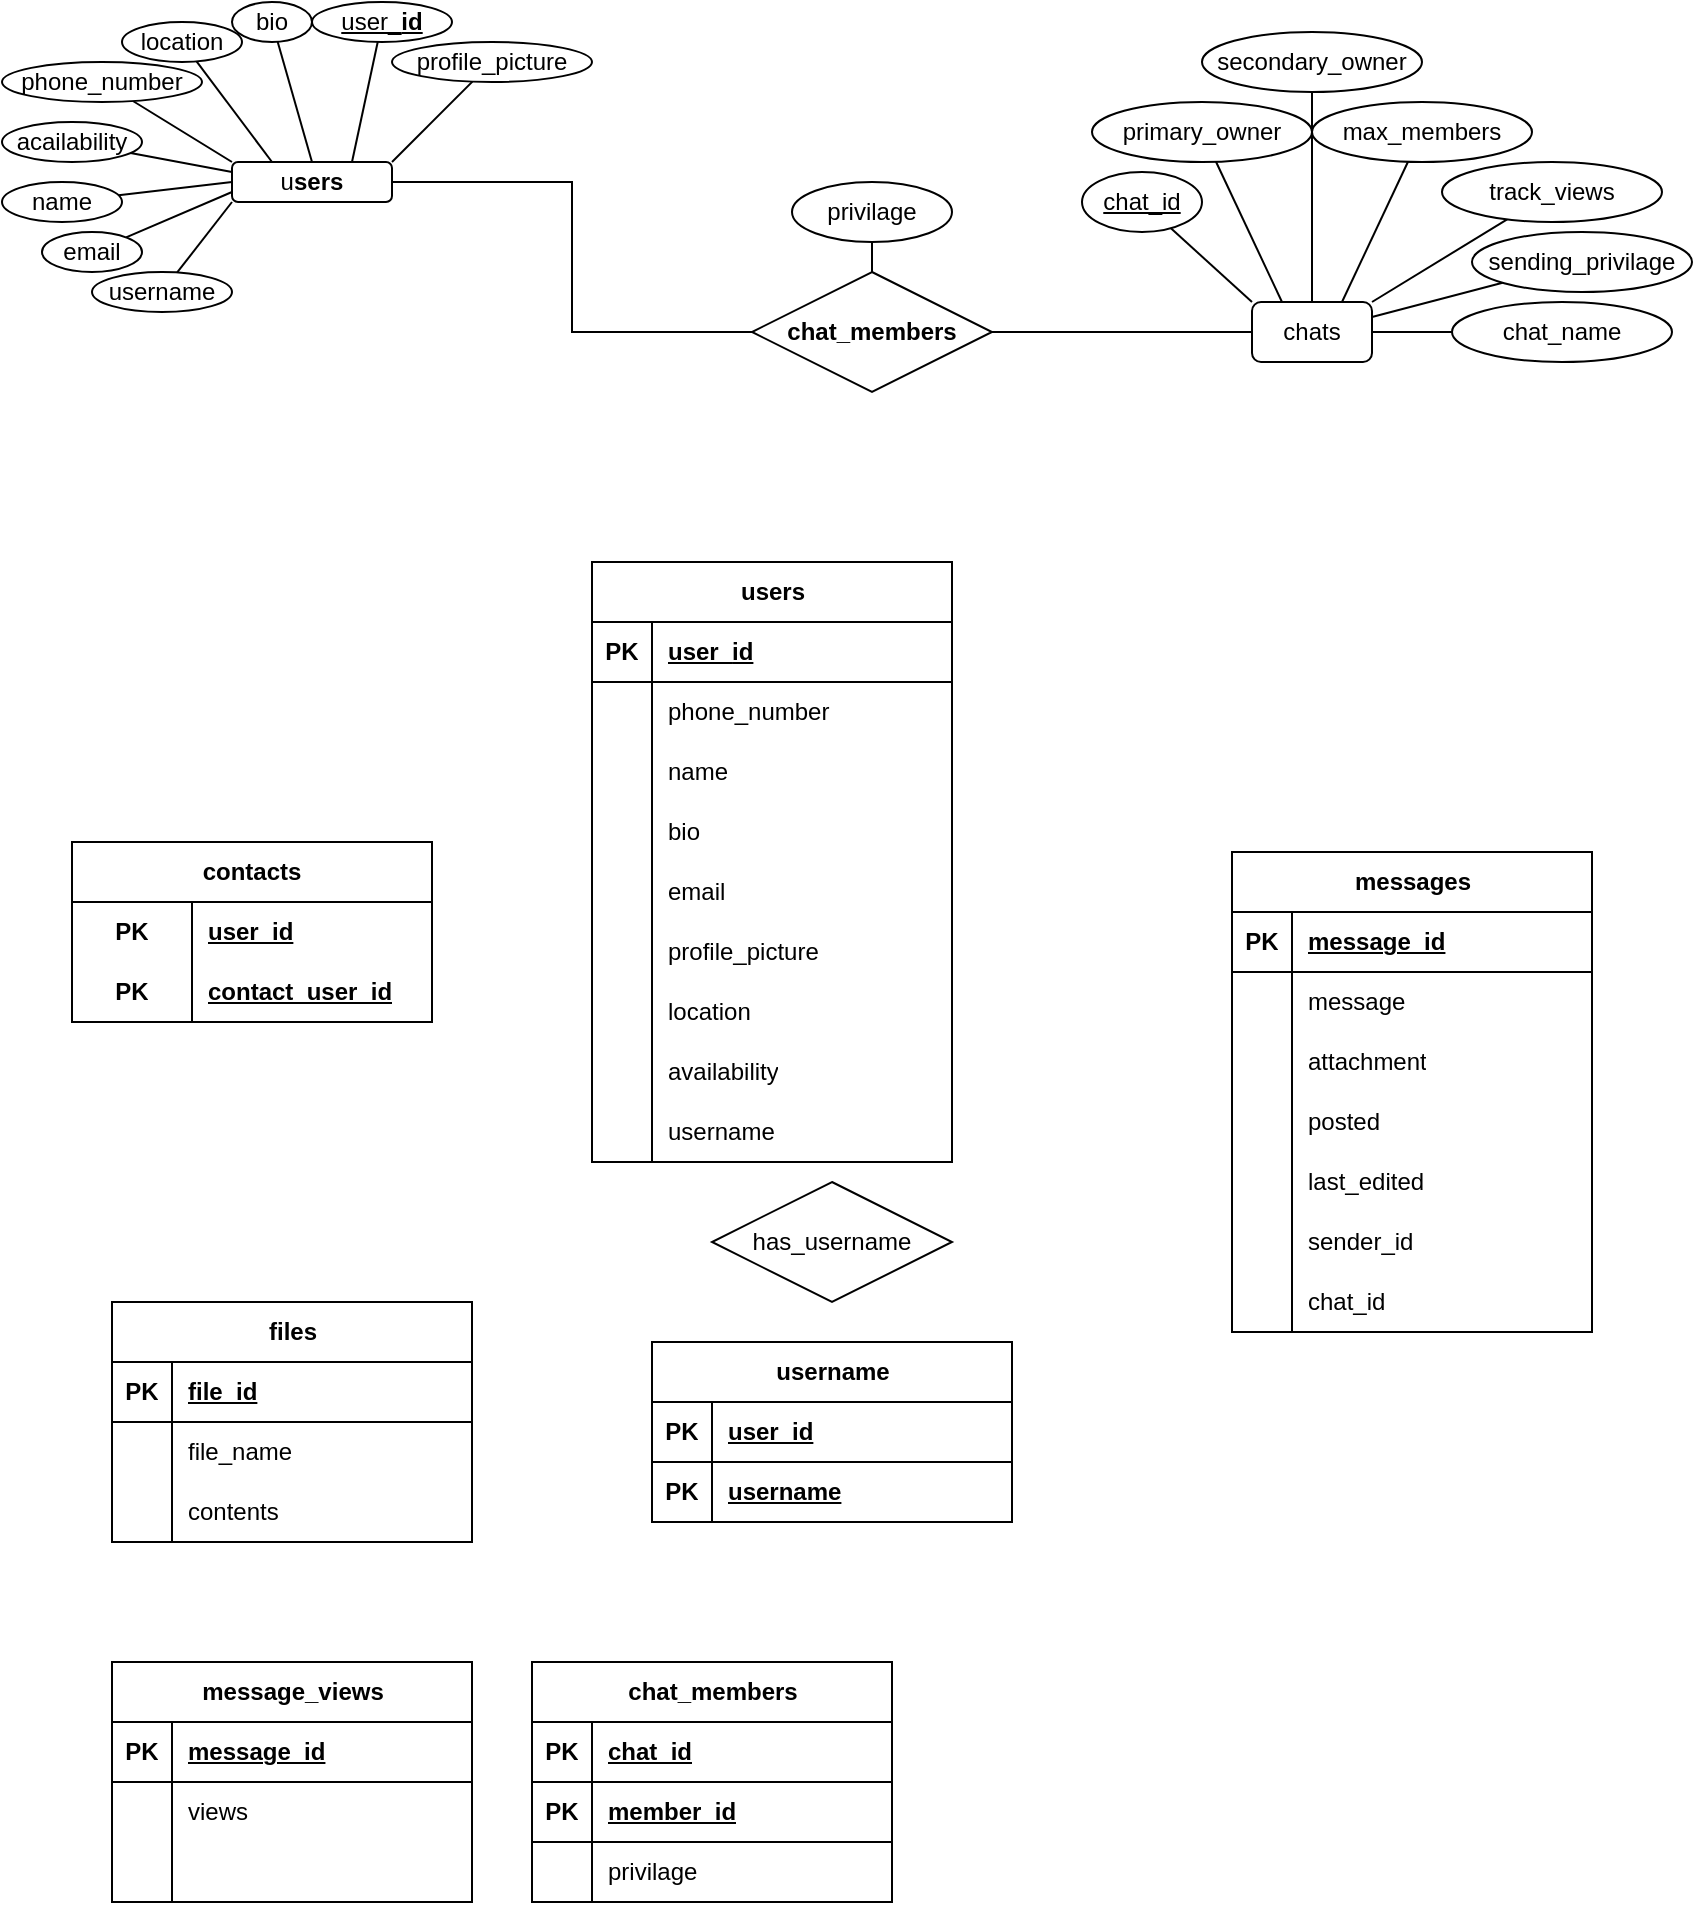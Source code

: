 <mxfile version="24.2.5" type="device">
  <diagram name="Page-1" id="mNlTKarFjd3dJtKIq2hN">
    <mxGraphModel dx="819" dy="479" grid="1" gridSize="10" guides="1" tooltips="1" connect="1" arrows="1" fold="1" page="1" pageScale="1" pageWidth="850" pageHeight="1100" math="0" shadow="0">
      <root>
        <mxCell id="0" />
        <mxCell id="1" parent="0" />
        <mxCell id="FEFO1clRmgiJMjdLypW7-1" value="u&lt;span style=&quot;background-color: initial;&quot;&gt;sers&lt;/span&gt;" style="shape=table;startSize=30;container=1;collapsible=1;childLayout=tableLayout;fixedRows=1;rowLines=0;fontStyle=1;align=center;resizeLast=1;html=1;" parent="1" vertex="1">
          <mxGeometry x="300" y="290" width="180" height="300" as="geometry" />
        </mxCell>
        <mxCell id="FEFO1clRmgiJMjdLypW7-2" value="" style="shape=tableRow;horizontal=0;startSize=0;swimlaneHead=0;swimlaneBody=0;fillColor=none;collapsible=0;dropTarget=0;points=[[0,0.5],[1,0.5]];portConstraint=eastwest;top=0;left=0;right=0;bottom=1;" parent="FEFO1clRmgiJMjdLypW7-1" vertex="1">
          <mxGeometry y="30" width="180" height="30" as="geometry" />
        </mxCell>
        <mxCell id="FEFO1clRmgiJMjdLypW7-3" value="PK" style="shape=partialRectangle;connectable=0;fillColor=none;top=0;left=0;bottom=0;right=0;fontStyle=1;overflow=hidden;whiteSpace=wrap;html=1;" parent="FEFO1clRmgiJMjdLypW7-2" vertex="1">
          <mxGeometry width="30" height="30" as="geometry">
            <mxRectangle width="30" height="30" as="alternateBounds" />
          </mxGeometry>
        </mxCell>
        <mxCell id="FEFO1clRmgiJMjdLypW7-4" value="user_&lt;span style=&quot;background-color: initial;&quot;&gt;id&lt;/span&gt;" style="shape=partialRectangle;connectable=0;fillColor=none;top=0;left=0;bottom=0;right=0;align=left;spacingLeft=6;fontStyle=5;overflow=hidden;whiteSpace=wrap;html=1;" parent="FEFO1clRmgiJMjdLypW7-2" vertex="1">
          <mxGeometry x="30" width="150" height="30" as="geometry">
            <mxRectangle width="150" height="30" as="alternateBounds" />
          </mxGeometry>
        </mxCell>
        <mxCell id="FEFO1clRmgiJMjdLypW7-5" value="" style="shape=tableRow;horizontal=0;startSize=0;swimlaneHead=0;swimlaneBody=0;fillColor=none;collapsible=0;dropTarget=0;points=[[0,0.5],[1,0.5]];portConstraint=eastwest;top=0;left=0;right=0;bottom=0;" parent="FEFO1clRmgiJMjdLypW7-1" vertex="1">
          <mxGeometry y="60" width="180" height="30" as="geometry" />
        </mxCell>
        <mxCell id="FEFO1clRmgiJMjdLypW7-6" value="" style="shape=partialRectangle;connectable=0;fillColor=none;top=0;left=0;bottom=0;right=0;editable=1;overflow=hidden;whiteSpace=wrap;html=1;" parent="FEFO1clRmgiJMjdLypW7-5" vertex="1">
          <mxGeometry width="30" height="30" as="geometry">
            <mxRectangle width="30" height="30" as="alternateBounds" />
          </mxGeometry>
        </mxCell>
        <mxCell id="FEFO1clRmgiJMjdLypW7-7" value="phone_number" style="shape=partialRectangle;connectable=0;fillColor=none;top=0;left=0;bottom=0;right=0;align=left;spacingLeft=6;overflow=hidden;whiteSpace=wrap;html=1;" parent="FEFO1clRmgiJMjdLypW7-5" vertex="1">
          <mxGeometry x="30" width="150" height="30" as="geometry">
            <mxRectangle width="150" height="30" as="alternateBounds" />
          </mxGeometry>
        </mxCell>
        <mxCell id="FEFO1clRmgiJMjdLypW7-8" value="" style="shape=tableRow;horizontal=0;startSize=0;swimlaneHead=0;swimlaneBody=0;fillColor=none;collapsible=0;dropTarget=0;points=[[0,0.5],[1,0.5]];portConstraint=eastwest;top=0;left=0;right=0;bottom=0;" parent="FEFO1clRmgiJMjdLypW7-1" vertex="1">
          <mxGeometry y="90" width="180" height="30" as="geometry" />
        </mxCell>
        <mxCell id="FEFO1clRmgiJMjdLypW7-9" value="" style="shape=partialRectangle;connectable=0;fillColor=none;top=0;left=0;bottom=0;right=0;editable=1;overflow=hidden;whiteSpace=wrap;html=1;" parent="FEFO1clRmgiJMjdLypW7-8" vertex="1">
          <mxGeometry width="30" height="30" as="geometry">
            <mxRectangle width="30" height="30" as="alternateBounds" />
          </mxGeometry>
        </mxCell>
        <mxCell id="FEFO1clRmgiJMjdLypW7-10" value="name" style="shape=partialRectangle;connectable=0;fillColor=none;top=0;left=0;bottom=0;right=0;align=left;spacingLeft=6;overflow=hidden;whiteSpace=wrap;html=1;" parent="FEFO1clRmgiJMjdLypW7-8" vertex="1">
          <mxGeometry x="30" width="150" height="30" as="geometry">
            <mxRectangle width="150" height="30" as="alternateBounds" />
          </mxGeometry>
        </mxCell>
        <mxCell id="FEFO1clRmgiJMjdLypW7-17" value="" style="shape=tableRow;horizontal=0;startSize=0;swimlaneHead=0;swimlaneBody=0;fillColor=none;collapsible=0;dropTarget=0;points=[[0,0.5],[1,0.5]];portConstraint=eastwest;top=0;left=0;right=0;bottom=0;" parent="FEFO1clRmgiJMjdLypW7-1" vertex="1">
          <mxGeometry y="120" width="180" height="30" as="geometry" />
        </mxCell>
        <mxCell id="FEFO1clRmgiJMjdLypW7-18" value="" style="shape=partialRectangle;connectable=0;fillColor=none;top=0;left=0;bottom=0;right=0;editable=1;overflow=hidden;whiteSpace=wrap;html=1;" parent="FEFO1clRmgiJMjdLypW7-17" vertex="1">
          <mxGeometry width="30" height="30" as="geometry">
            <mxRectangle width="30" height="30" as="alternateBounds" />
          </mxGeometry>
        </mxCell>
        <mxCell id="FEFO1clRmgiJMjdLypW7-19" value="bio" style="shape=partialRectangle;connectable=0;fillColor=none;top=0;left=0;bottom=0;right=0;align=left;spacingLeft=6;overflow=hidden;whiteSpace=wrap;html=1;" parent="FEFO1clRmgiJMjdLypW7-17" vertex="1">
          <mxGeometry x="30" width="150" height="30" as="geometry">
            <mxRectangle width="150" height="30" as="alternateBounds" />
          </mxGeometry>
        </mxCell>
        <mxCell id="FEFO1clRmgiJMjdLypW7-20" value="" style="shape=tableRow;horizontal=0;startSize=0;swimlaneHead=0;swimlaneBody=0;fillColor=none;collapsible=0;dropTarget=0;points=[[0,0.5],[1,0.5]];portConstraint=eastwest;top=0;left=0;right=0;bottom=0;" parent="FEFO1clRmgiJMjdLypW7-1" vertex="1">
          <mxGeometry y="150" width="180" height="30" as="geometry" />
        </mxCell>
        <mxCell id="FEFO1clRmgiJMjdLypW7-21" value="" style="shape=partialRectangle;connectable=0;fillColor=none;top=0;left=0;bottom=0;right=0;editable=1;overflow=hidden;whiteSpace=wrap;html=1;" parent="FEFO1clRmgiJMjdLypW7-20" vertex="1">
          <mxGeometry width="30" height="30" as="geometry">
            <mxRectangle width="30" height="30" as="alternateBounds" />
          </mxGeometry>
        </mxCell>
        <mxCell id="FEFO1clRmgiJMjdLypW7-22" value="email" style="shape=partialRectangle;connectable=0;fillColor=none;top=0;left=0;bottom=0;right=0;align=left;spacingLeft=6;overflow=hidden;whiteSpace=wrap;html=1;" parent="FEFO1clRmgiJMjdLypW7-20" vertex="1">
          <mxGeometry x="30" width="150" height="30" as="geometry">
            <mxRectangle width="150" height="30" as="alternateBounds" />
          </mxGeometry>
        </mxCell>
        <mxCell id="FEFO1clRmgiJMjdLypW7-11" value="" style="shape=tableRow;horizontal=0;startSize=0;swimlaneHead=0;swimlaneBody=0;fillColor=none;collapsible=0;dropTarget=0;points=[[0,0.5],[1,0.5]];portConstraint=eastwest;top=0;left=0;right=0;bottom=0;" parent="FEFO1clRmgiJMjdLypW7-1" vertex="1">
          <mxGeometry y="180" width="180" height="30" as="geometry" />
        </mxCell>
        <mxCell id="FEFO1clRmgiJMjdLypW7-12" value="" style="shape=partialRectangle;connectable=0;fillColor=none;top=0;left=0;bottom=0;right=0;editable=1;overflow=hidden;whiteSpace=wrap;html=1;" parent="FEFO1clRmgiJMjdLypW7-11" vertex="1">
          <mxGeometry width="30" height="30" as="geometry">
            <mxRectangle width="30" height="30" as="alternateBounds" />
          </mxGeometry>
        </mxCell>
        <mxCell id="FEFO1clRmgiJMjdLypW7-13" value="profile_picture" style="shape=partialRectangle;connectable=0;fillColor=none;top=0;left=0;bottom=0;right=0;align=left;spacingLeft=6;overflow=hidden;whiteSpace=wrap;html=1;" parent="FEFO1clRmgiJMjdLypW7-11" vertex="1">
          <mxGeometry x="30" width="150" height="30" as="geometry">
            <mxRectangle width="150" height="30" as="alternateBounds" />
          </mxGeometry>
        </mxCell>
        <mxCell id="FEFO1clRmgiJMjdLypW7-73" value="" style="shape=tableRow;horizontal=0;startSize=0;swimlaneHead=0;swimlaneBody=0;fillColor=none;collapsible=0;dropTarget=0;points=[[0,0.5],[1,0.5]];portConstraint=eastwest;top=0;left=0;right=0;bottom=0;" parent="FEFO1clRmgiJMjdLypW7-1" vertex="1">
          <mxGeometry y="210" width="180" height="30" as="geometry" />
        </mxCell>
        <mxCell id="FEFO1clRmgiJMjdLypW7-74" value="" style="shape=partialRectangle;connectable=0;fillColor=none;top=0;left=0;bottom=0;right=0;editable=1;overflow=hidden;whiteSpace=wrap;html=1;" parent="FEFO1clRmgiJMjdLypW7-73" vertex="1">
          <mxGeometry width="30" height="30" as="geometry">
            <mxRectangle width="30" height="30" as="alternateBounds" />
          </mxGeometry>
        </mxCell>
        <mxCell id="FEFO1clRmgiJMjdLypW7-75" value="location" style="shape=partialRectangle;connectable=0;fillColor=none;top=0;left=0;bottom=0;right=0;align=left;spacingLeft=6;overflow=hidden;whiteSpace=wrap;html=1;" parent="FEFO1clRmgiJMjdLypW7-73" vertex="1">
          <mxGeometry x="30" width="150" height="30" as="geometry">
            <mxRectangle width="150" height="30" as="alternateBounds" />
          </mxGeometry>
        </mxCell>
        <mxCell id="FEFO1clRmgiJMjdLypW7-76" value="" style="shape=tableRow;horizontal=0;startSize=0;swimlaneHead=0;swimlaneBody=0;fillColor=none;collapsible=0;dropTarget=0;points=[[0,0.5],[1,0.5]];portConstraint=eastwest;top=0;left=0;right=0;bottom=0;" parent="FEFO1clRmgiJMjdLypW7-1" vertex="1">
          <mxGeometry y="240" width="180" height="30" as="geometry" />
        </mxCell>
        <mxCell id="FEFO1clRmgiJMjdLypW7-77" value="" style="shape=partialRectangle;connectable=0;fillColor=none;top=0;left=0;bottom=0;right=0;editable=1;overflow=hidden;whiteSpace=wrap;html=1;" parent="FEFO1clRmgiJMjdLypW7-76" vertex="1">
          <mxGeometry width="30" height="30" as="geometry">
            <mxRectangle width="30" height="30" as="alternateBounds" />
          </mxGeometry>
        </mxCell>
        <mxCell id="FEFO1clRmgiJMjdLypW7-78" value="availability" style="shape=partialRectangle;connectable=0;fillColor=none;top=0;left=0;bottom=0;right=0;align=left;spacingLeft=6;overflow=hidden;whiteSpace=wrap;html=1;" parent="FEFO1clRmgiJMjdLypW7-76" vertex="1">
          <mxGeometry x="30" width="150" height="30" as="geometry">
            <mxRectangle width="150" height="30" as="alternateBounds" />
          </mxGeometry>
        </mxCell>
        <mxCell id="FEFO1clRmgiJMjdLypW7-204" value="" style="shape=tableRow;horizontal=0;startSize=0;swimlaneHead=0;swimlaneBody=0;fillColor=none;collapsible=0;dropTarget=0;points=[[0,0.5],[1,0.5]];portConstraint=eastwest;top=0;left=0;right=0;bottom=0;" parent="FEFO1clRmgiJMjdLypW7-1" vertex="1">
          <mxGeometry y="270" width="180" height="30" as="geometry" />
        </mxCell>
        <mxCell id="FEFO1clRmgiJMjdLypW7-205" value="" style="shape=partialRectangle;connectable=0;fillColor=none;top=0;left=0;bottom=0;right=0;editable=1;overflow=hidden;whiteSpace=wrap;html=1;" parent="FEFO1clRmgiJMjdLypW7-204" vertex="1">
          <mxGeometry width="30" height="30" as="geometry">
            <mxRectangle width="30" height="30" as="alternateBounds" />
          </mxGeometry>
        </mxCell>
        <mxCell id="FEFO1clRmgiJMjdLypW7-206" value="username" style="shape=partialRectangle;connectable=0;fillColor=none;top=0;left=0;bottom=0;right=0;align=left;spacingLeft=6;overflow=hidden;whiteSpace=wrap;html=1;" parent="FEFO1clRmgiJMjdLypW7-204" vertex="1">
          <mxGeometry x="30" width="150" height="30" as="geometry">
            <mxRectangle width="150" height="30" as="alternateBounds" />
          </mxGeometry>
        </mxCell>
        <mxCell id="FEFO1clRmgiJMjdLypW7-29" value="username" style="shape=table;startSize=30;container=1;collapsible=1;childLayout=tableLayout;fixedRows=1;rowLines=0;fontStyle=1;align=center;resizeLast=1;html=1;" parent="1" vertex="1">
          <mxGeometry x="330" y="680" width="180" height="90" as="geometry" />
        </mxCell>
        <mxCell id="FEFO1clRmgiJMjdLypW7-30" value="" style="shape=tableRow;horizontal=0;startSize=0;swimlaneHead=0;swimlaneBody=0;fillColor=none;collapsible=0;dropTarget=0;points=[[0,0.5],[1,0.5]];portConstraint=eastwest;top=0;left=0;right=0;bottom=1;" parent="FEFO1clRmgiJMjdLypW7-29" vertex="1">
          <mxGeometry y="30" width="180" height="30" as="geometry" />
        </mxCell>
        <mxCell id="FEFO1clRmgiJMjdLypW7-31" value="PK" style="shape=partialRectangle;connectable=0;fillColor=none;top=0;left=0;bottom=0;right=0;fontStyle=1;overflow=hidden;whiteSpace=wrap;html=1;" parent="FEFO1clRmgiJMjdLypW7-30" vertex="1">
          <mxGeometry width="30" height="30" as="geometry">
            <mxRectangle width="30" height="30" as="alternateBounds" />
          </mxGeometry>
        </mxCell>
        <mxCell id="FEFO1clRmgiJMjdLypW7-32" value="user_id" style="shape=partialRectangle;connectable=0;fillColor=none;top=0;left=0;bottom=0;right=0;align=left;spacingLeft=6;fontStyle=5;overflow=hidden;whiteSpace=wrap;html=1;" parent="FEFO1clRmgiJMjdLypW7-30" vertex="1">
          <mxGeometry x="30" width="150" height="30" as="geometry">
            <mxRectangle width="150" height="30" as="alternateBounds" />
          </mxGeometry>
        </mxCell>
        <mxCell id="FEFO1clRmgiJMjdLypW7-68" value="" style="shape=tableRow;horizontal=0;startSize=0;swimlaneHead=0;swimlaneBody=0;fillColor=none;collapsible=0;dropTarget=0;points=[[0,0.5],[1,0.5]];portConstraint=eastwest;top=0;left=0;right=0;bottom=1;" parent="FEFO1clRmgiJMjdLypW7-29" vertex="1">
          <mxGeometry y="60" width="180" height="30" as="geometry" />
        </mxCell>
        <mxCell id="FEFO1clRmgiJMjdLypW7-69" value="PK" style="shape=partialRectangle;connectable=0;fillColor=none;top=0;left=0;bottom=0;right=0;fontStyle=1;overflow=hidden;whiteSpace=wrap;html=1;" parent="FEFO1clRmgiJMjdLypW7-68" vertex="1">
          <mxGeometry width="30" height="30" as="geometry">
            <mxRectangle width="30" height="30" as="alternateBounds" />
          </mxGeometry>
        </mxCell>
        <mxCell id="FEFO1clRmgiJMjdLypW7-70" value="username" style="shape=partialRectangle;connectable=0;fillColor=none;top=0;left=0;bottom=0;right=0;align=left;spacingLeft=6;fontStyle=5;overflow=hidden;whiteSpace=wrap;html=1;" parent="FEFO1clRmgiJMjdLypW7-68" vertex="1">
          <mxGeometry x="30" width="150" height="30" as="geometry">
            <mxRectangle width="150" height="30" as="alternateBounds" />
          </mxGeometry>
        </mxCell>
        <mxCell id="FEFO1clRmgiJMjdLypW7-71" value="has_username" style="shape=rhombus;perimeter=rhombusPerimeter;whiteSpace=wrap;html=1;align=center;" parent="1" vertex="1">
          <mxGeometry x="360" y="600" width="120" height="60" as="geometry" />
        </mxCell>
        <mxCell id="FEFO1clRmgiJMjdLypW7-79" value="contacts" style="shape=table;startSize=30;container=1;collapsible=1;childLayout=tableLayout;fixedRows=1;rowLines=0;fontStyle=1;align=center;resizeLast=1;html=1;whiteSpace=wrap;" parent="1" vertex="1">
          <mxGeometry x="40" y="430" width="180" height="90" as="geometry" />
        </mxCell>
        <mxCell id="FEFO1clRmgiJMjdLypW7-80" value="" style="shape=tableRow;horizontal=0;startSize=0;swimlaneHead=0;swimlaneBody=0;fillColor=none;collapsible=0;dropTarget=0;points=[[0,0.5],[1,0.5]];portConstraint=eastwest;top=0;left=0;right=0;bottom=0;html=1;" parent="FEFO1clRmgiJMjdLypW7-79" vertex="1">
          <mxGeometry y="30" width="180" height="30" as="geometry" />
        </mxCell>
        <mxCell id="FEFO1clRmgiJMjdLypW7-81" value="PK" style="shape=partialRectangle;connectable=0;fillColor=none;top=0;left=0;bottom=0;right=0;fontStyle=1;overflow=hidden;html=1;whiteSpace=wrap;" parent="FEFO1clRmgiJMjdLypW7-80" vertex="1">
          <mxGeometry width="60" height="30" as="geometry">
            <mxRectangle width="60" height="30" as="alternateBounds" />
          </mxGeometry>
        </mxCell>
        <mxCell id="FEFO1clRmgiJMjdLypW7-82" value="user_id" style="shape=partialRectangle;connectable=0;fillColor=none;top=0;left=0;bottom=0;right=0;align=left;spacingLeft=6;fontStyle=5;overflow=hidden;html=1;whiteSpace=wrap;" parent="FEFO1clRmgiJMjdLypW7-80" vertex="1">
          <mxGeometry x="60" width="120" height="30" as="geometry">
            <mxRectangle width="120" height="30" as="alternateBounds" />
          </mxGeometry>
        </mxCell>
        <mxCell id="FEFO1clRmgiJMjdLypW7-83" value="" style="shape=tableRow;horizontal=0;startSize=0;swimlaneHead=0;swimlaneBody=0;fillColor=none;collapsible=0;dropTarget=0;points=[[0,0.5],[1,0.5]];portConstraint=eastwest;top=0;left=0;right=0;bottom=1;html=1;" parent="FEFO1clRmgiJMjdLypW7-79" vertex="1">
          <mxGeometry y="60" width="180" height="30" as="geometry" />
        </mxCell>
        <mxCell id="FEFO1clRmgiJMjdLypW7-84" value="PK" style="shape=partialRectangle;connectable=0;fillColor=none;top=0;left=0;bottom=0;right=0;fontStyle=1;overflow=hidden;html=1;whiteSpace=wrap;" parent="FEFO1clRmgiJMjdLypW7-83" vertex="1">
          <mxGeometry width="60" height="30" as="geometry">
            <mxRectangle width="60" height="30" as="alternateBounds" />
          </mxGeometry>
        </mxCell>
        <mxCell id="FEFO1clRmgiJMjdLypW7-85" value="contact_user_id" style="shape=partialRectangle;connectable=0;fillColor=none;top=0;left=0;bottom=0;right=0;align=left;spacingLeft=6;fontStyle=5;overflow=hidden;html=1;whiteSpace=wrap;" parent="FEFO1clRmgiJMjdLypW7-83" vertex="1">
          <mxGeometry x="60" width="120" height="30" as="geometry">
            <mxRectangle width="120" height="30" as="alternateBounds" />
          </mxGeometry>
        </mxCell>
        <mxCell id="FEFO1clRmgiJMjdLypW7-92" value="messages" style="shape=table;startSize=30;container=1;collapsible=1;childLayout=tableLayout;fixedRows=1;rowLines=0;fontStyle=1;align=center;resizeLast=1;html=1;" parent="1" vertex="1">
          <mxGeometry x="620" y="435" width="180" height="240" as="geometry" />
        </mxCell>
        <mxCell id="FEFO1clRmgiJMjdLypW7-93" value="" style="shape=tableRow;horizontal=0;startSize=0;swimlaneHead=0;swimlaneBody=0;fillColor=none;collapsible=0;dropTarget=0;points=[[0,0.5],[1,0.5]];portConstraint=eastwest;top=0;left=0;right=0;bottom=1;" parent="FEFO1clRmgiJMjdLypW7-92" vertex="1">
          <mxGeometry y="30" width="180" height="30" as="geometry" />
        </mxCell>
        <mxCell id="FEFO1clRmgiJMjdLypW7-94" value="PK" style="shape=partialRectangle;connectable=0;fillColor=none;top=0;left=0;bottom=0;right=0;fontStyle=1;overflow=hidden;whiteSpace=wrap;html=1;" parent="FEFO1clRmgiJMjdLypW7-93" vertex="1">
          <mxGeometry width="30" height="30" as="geometry">
            <mxRectangle width="30" height="30" as="alternateBounds" />
          </mxGeometry>
        </mxCell>
        <mxCell id="FEFO1clRmgiJMjdLypW7-95" value="message_id" style="shape=partialRectangle;connectable=0;fillColor=none;top=0;left=0;bottom=0;right=0;align=left;spacingLeft=6;fontStyle=5;overflow=hidden;whiteSpace=wrap;html=1;" parent="FEFO1clRmgiJMjdLypW7-93" vertex="1">
          <mxGeometry x="30" width="150" height="30" as="geometry">
            <mxRectangle width="150" height="30" as="alternateBounds" />
          </mxGeometry>
        </mxCell>
        <mxCell id="FEFO1clRmgiJMjdLypW7-96" value="" style="shape=tableRow;horizontal=0;startSize=0;swimlaneHead=0;swimlaneBody=0;fillColor=none;collapsible=0;dropTarget=0;points=[[0,0.5],[1,0.5]];portConstraint=eastwest;top=0;left=0;right=0;bottom=0;" parent="FEFO1clRmgiJMjdLypW7-92" vertex="1">
          <mxGeometry y="60" width="180" height="30" as="geometry" />
        </mxCell>
        <mxCell id="FEFO1clRmgiJMjdLypW7-97" value="" style="shape=partialRectangle;connectable=0;fillColor=none;top=0;left=0;bottom=0;right=0;editable=1;overflow=hidden;whiteSpace=wrap;html=1;" parent="FEFO1clRmgiJMjdLypW7-96" vertex="1">
          <mxGeometry width="30" height="30" as="geometry">
            <mxRectangle width="30" height="30" as="alternateBounds" />
          </mxGeometry>
        </mxCell>
        <mxCell id="FEFO1clRmgiJMjdLypW7-98" value="message" style="shape=partialRectangle;connectable=0;fillColor=none;top=0;left=0;bottom=0;right=0;align=left;spacingLeft=6;overflow=hidden;whiteSpace=wrap;html=1;" parent="FEFO1clRmgiJMjdLypW7-96" vertex="1">
          <mxGeometry x="30" width="150" height="30" as="geometry">
            <mxRectangle width="150" height="30" as="alternateBounds" />
          </mxGeometry>
        </mxCell>
        <mxCell id="FEFO1clRmgiJMjdLypW7-99" value="" style="shape=tableRow;horizontal=0;startSize=0;swimlaneHead=0;swimlaneBody=0;fillColor=none;collapsible=0;dropTarget=0;points=[[0,0.5],[1,0.5]];portConstraint=eastwest;top=0;left=0;right=0;bottom=0;" parent="FEFO1clRmgiJMjdLypW7-92" vertex="1">
          <mxGeometry y="90" width="180" height="30" as="geometry" />
        </mxCell>
        <mxCell id="FEFO1clRmgiJMjdLypW7-100" value="" style="shape=partialRectangle;connectable=0;fillColor=none;top=0;left=0;bottom=0;right=0;editable=1;overflow=hidden;whiteSpace=wrap;html=1;" parent="FEFO1clRmgiJMjdLypW7-99" vertex="1">
          <mxGeometry width="30" height="30" as="geometry">
            <mxRectangle width="30" height="30" as="alternateBounds" />
          </mxGeometry>
        </mxCell>
        <mxCell id="FEFO1clRmgiJMjdLypW7-101" value="attachment" style="shape=partialRectangle;connectable=0;fillColor=none;top=0;left=0;bottom=0;right=0;align=left;spacingLeft=6;overflow=hidden;whiteSpace=wrap;html=1;" parent="FEFO1clRmgiJMjdLypW7-99" vertex="1">
          <mxGeometry x="30" width="150" height="30" as="geometry">
            <mxRectangle width="150" height="30" as="alternateBounds" />
          </mxGeometry>
        </mxCell>
        <mxCell id="FEFO1clRmgiJMjdLypW7-102" value="" style="shape=tableRow;horizontal=0;startSize=0;swimlaneHead=0;swimlaneBody=0;fillColor=none;collapsible=0;dropTarget=0;points=[[0,0.5],[1,0.5]];portConstraint=eastwest;top=0;left=0;right=0;bottom=0;" parent="FEFO1clRmgiJMjdLypW7-92" vertex="1">
          <mxGeometry y="120" width="180" height="30" as="geometry" />
        </mxCell>
        <mxCell id="FEFO1clRmgiJMjdLypW7-103" value="" style="shape=partialRectangle;connectable=0;fillColor=none;top=0;left=0;bottom=0;right=0;editable=1;overflow=hidden;whiteSpace=wrap;html=1;" parent="FEFO1clRmgiJMjdLypW7-102" vertex="1">
          <mxGeometry width="30" height="30" as="geometry">
            <mxRectangle width="30" height="30" as="alternateBounds" />
          </mxGeometry>
        </mxCell>
        <mxCell id="FEFO1clRmgiJMjdLypW7-104" value="posted" style="shape=partialRectangle;connectable=0;fillColor=none;top=0;left=0;bottom=0;right=0;align=left;spacingLeft=6;overflow=hidden;whiteSpace=wrap;html=1;" parent="FEFO1clRmgiJMjdLypW7-102" vertex="1">
          <mxGeometry x="30" width="150" height="30" as="geometry">
            <mxRectangle width="150" height="30" as="alternateBounds" />
          </mxGeometry>
        </mxCell>
        <mxCell id="FEFO1clRmgiJMjdLypW7-105" value="" style="shape=tableRow;horizontal=0;startSize=0;swimlaneHead=0;swimlaneBody=0;fillColor=none;collapsible=0;dropTarget=0;points=[[0,0.5],[1,0.5]];portConstraint=eastwest;top=0;left=0;right=0;bottom=0;" parent="FEFO1clRmgiJMjdLypW7-92" vertex="1">
          <mxGeometry y="150" width="180" height="30" as="geometry" />
        </mxCell>
        <mxCell id="FEFO1clRmgiJMjdLypW7-106" value="" style="shape=partialRectangle;connectable=0;fillColor=none;top=0;left=0;bottom=0;right=0;editable=1;overflow=hidden;whiteSpace=wrap;html=1;" parent="FEFO1clRmgiJMjdLypW7-105" vertex="1">
          <mxGeometry width="30" height="30" as="geometry">
            <mxRectangle width="30" height="30" as="alternateBounds" />
          </mxGeometry>
        </mxCell>
        <mxCell id="FEFO1clRmgiJMjdLypW7-107" value="last_edited" style="shape=partialRectangle;connectable=0;fillColor=none;top=0;left=0;bottom=0;right=0;align=left;spacingLeft=6;overflow=hidden;whiteSpace=wrap;html=1;" parent="FEFO1clRmgiJMjdLypW7-105" vertex="1">
          <mxGeometry x="30" width="150" height="30" as="geometry">
            <mxRectangle width="150" height="30" as="alternateBounds" />
          </mxGeometry>
        </mxCell>
        <mxCell id="FEFO1clRmgiJMjdLypW7-108" value="" style="shape=tableRow;horizontal=0;startSize=0;swimlaneHead=0;swimlaneBody=0;fillColor=none;collapsible=0;dropTarget=0;points=[[0,0.5],[1,0.5]];portConstraint=eastwest;top=0;left=0;right=0;bottom=0;" parent="FEFO1clRmgiJMjdLypW7-92" vertex="1">
          <mxGeometry y="180" width="180" height="30" as="geometry" />
        </mxCell>
        <mxCell id="FEFO1clRmgiJMjdLypW7-109" value="" style="shape=partialRectangle;connectable=0;fillColor=none;top=0;left=0;bottom=0;right=0;editable=1;overflow=hidden;whiteSpace=wrap;html=1;" parent="FEFO1clRmgiJMjdLypW7-108" vertex="1">
          <mxGeometry width="30" height="30" as="geometry">
            <mxRectangle width="30" height="30" as="alternateBounds" />
          </mxGeometry>
        </mxCell>
        <mxCell id="FEFO1clRmgiJMjdLypW7-110" value="sender_id" style="shape=partialRectangle;connectable=0;fillColor=none;top=0;left=0;bottom=0;right=0;align=left;spacingLeft=6;overflow=hidden;whiteSpace=wrap;html=1;" parent="FEFO1clRmgiJMjdLypW7-108" vertex="1">
          <mxGeometry x="30" width="150" height="30" as="geometry">
            <mxRectangle width="150" height="30" as="alternateBounds" />
          </mxGeometry>
        </mxCell>
        <mxCell id="FEFO1clRmgiJMjdLypW7-111" value="" style="shape=tableRow;horizontal=0;startSize=0;swimlaneHead=0;swimlaneBody=0;fillColor=none;collapsible=0;dropTarget=0;points=[[0,0.5],[1,0.5]];portConstraint=eastwest;top=0;left=0;right=0;bottom=0;" parent="FEFO1clRmgiJMjdLypW7-92" vertex="1">
          <mxGeometry y="210" width="180" height="30" as="geometry" />
        </mxCell>
        <mxCell id="FEFO1clRmgiJMjdLypW7-112" value="" style="shape=partialRectangle;connectable=0;fillColor=none;top=0;left=0;bottom=0;right=0;editable=1;overflow=hidden;whiteSpace=wrap;html=1;" parent="FEFO1clRmgiJMjdLypW7-111" vertex="1">
          <mxGeometry width="30" height="30" as="geometry">
            <mxRectangle width="30" height="30" as="alternateBounds" />
          </mxGeometry>
        </mxCell>
        <mxCell id="FEFO1clRmgiJMjdLypW7-113" value="chat_id" style="shape=partialRectangle;connectable=0;fillColor=none;top=0;left=0;bottom=0;right=0;align=left;spacingLeft=6;overflow=hidden;whiteSpace=wrap;html=1;" parent="FEFO1clRmgiJMjdLypW7-111" vertex="1">
          <mxGeometry x="30" width="150" height="30" as="geometry">
            <mxRectangle width="150" height="30" as="alternateBounds" />
          </mxGeometry>
        </mxCell>
        <mxCell id="FEFO1clRmgiJMjdLypW7-140" value="files" style="shape=table;startSize=30;container=1;collapsible=1;childLayout=tableLayout;fixedRows=1;rowLines=0;fontStyle=1;align=center;resizeLast=1;html=1;" parent="1" vertex="1">
          <mxGeometry x="60" y="660" width="180" height="120" as="geometry" />
        </mxCell>
        <mxCell id="FEFO1clRmgiJMjdLypW7-141" value="" style="shape=tableRow;horizontal=0;startSize=0;swimlaneHead=0;swimlaneBody=0;fillColor=none;collapsible=0;dropTarget=0;points=[[0,0.5],[1,0.5]];portConstraint=eastwest;top=0;left=0;right=0;bottom=1;" parent="FEFO1clRmgiJMjdLypW7-140" vertex="1">
          <mxGeometry y="30" width="180" height="30" as="geometry" />
        </mxCell>
        <mxCell id="FEFO1clRmgiJMjdLypW7-142" value="PK" style="shape=partialRectangle;connectable=0;fillColor=none;top=0;left=0;bottom=0;right=0;fontStyle=1;overflow=hidden;whiteSpace=wrap;html=1;" parent="FEFO1clRmgiJMjdLypW7-141" vertex="1">
          <mxGeometry width="30" height="30" as="geometry">
            <mxRectangle width="30" height="30" as="alternateBounds" />
          </mxGeometry>
        </mxCell>
        <mxCell id="FEFO1clRmgiJMjdLypW7-143" value="file_id" style="shape=partialRectangle;connectable=0;fillColor=none;top=0;left=0;bottom=0;right=0;align=left;spacingLeft=6;fontStyle=5;overflow=hidden;whiteSpace=wrap;html=1;" parent="FEFO1clRmgiJMjdLypW7-141" vertex="1">
          <mxGeometry x="30" width="150" height="30" as="geometry">
            <mxRectangle width="150" height="30" as="alternateBounds" />
          </mxGeometry>
        </mxCell>
        <mxCell id="FEFO1clRmgiJMjdLypW7-144" value="" style="shape=tableRow;horizontal=0;startSize=0;swimlaneHead=0;swimlaneBody=0;fillColor=none;collapsible=0;dropTarget=0;points=[[0,0.5],[1,0.5]];portConstraint=eastwest;top=0;left=0;right=0;bottom=0;" parent="FEFO1clRmgiJMjdLypW7-140" vertex="1">
          <mxGeometry y="60" width="180" height="30" as="geometry" />
        </mxCell>
        <mxCell id="FEFO1clRmgiJMjdLypW7-145" value="" style="shape=partialRectangle;connectable=0;fillColor=none;top=0;left=0;bottom=0;right=0;editable=1;overflow=hidden;whiteSpace=wrap;html=1;" parent="FEFO1clRmgiJMjdLypW7-144" vertex="1">
          <mxGeometry width="30" height="30" as="geometry">
            <mxRectangle width="30" height="30" as="alternateBounds" />
          </mxGeometry>
        </mxCell>
        <mxCell id="FEFO1clRmgiJMjdLypW7-146" value="file_name" style="shape=partialRectangle;connectable=0;fillColor=none;top=0;left=0;bottom=0;right=0;align=left;spacingLeft=6;overflow=hidden;whiteSpace=wrap;html=1;" parent="FEFO1clRmgiJMjdLypW7-144" vertex="1">
          <mxGeometry x="30" width="150" height="30" as="geometry">
            <mxRectangle width="150" height="30" as="alternateBounds" />
          </mxGeometry>
        </mxCell>
        <mxCell id="FEFO1clRmgiJMjdLypW7-147" value="" style="shape=tableRow;horizontal=0;startSize=0;swimlaneHead=0;swimlaneBody=0;fillColor=none;collapsible=0;dropTarget=0;points=[[0,0.5],[1,0.5]];portConstraint=eastwest;top=0;left=0;right=0;bottom=0;" parent="FEFO1clRmgiJMjdLypW7-140" vertex="1">
          <mxGeometry y="90" width="180" height="30" as="geometry" />
        </mxCell>
        <mxCell id="FEFO1clRmgiJMjdLypW7-148" value="" style="shape=partialRectangle;connectable=0;fillColor=none;top=0;left=0;bottom=0;right=0;editable=1;overflow=hidden;whiteSpace=wrap;html=1;" parent="FEFO1clRmgiJMjdLypW7-147" vertex="1">
          <mxGeometry width="30" height="30" as="geometry">
            <mxRectangle width="30" height="30" as="alternateBounds" />
          </mxGeometry>
        </mxCell>
        <mxCell id="FEFO1clRmgiJMjdLypW7-149" value="contents" style="shape=partialRectangle;connectable=0;fillColor=none;top=0;left=0;bottom=0;right=0;align=left;spacingLeft=6;overflow=hidden;whiteSpace=wrap;html=1;" parent="FEFO1clRmgiJMjdLypW7-147" vertex="1">
          <mxGeometry x="30" width="150" height="30" as="geometry">
            <mxRectangle width="150" height="30" as="alternateBounds" />
          </mxGeometry>
        </mxCell>
        <mxCell id="FEFO1clRmgiJMjdLypW7-175" value="chat_members" style="shape=table;startSize=30;container=1;collapsible=1;childLayout=tableLayout;fixedRows=1;rowLines=0;fontStyle=1;align=center;resizeLast=1;html=1;" parent="1" vertex="1">
          <mxGeometry x="270" y="840" width="180" height="120" as="geometry" />
        </mxCell>
        <mxCell id="FEFO1clRmgiJMjdLypW7-176" value="" style="shape=tableRow;horizontal=0;startSize=0;swimlaneHead=0;swimlaneBody=0;fillColor=none;collapsible=0;dropTarget=0;points=[[0,0.5],[1,0.5]];portConstraint=eastwest;top=0;left=0;right=0;bottom=1;" parent="FEFO1clRmgiJMjdLypW7-175" vertex="1">
          <mxGeometry y="30" width="180" height="30" as="geometry" />
        </mxCell>
        <mxCell id="FEFO1clRmgiJMjdLypW7-177" value="PK" style="shape=partialRectangle;connectable=0;fillColor=none;top=0;left=0;bottom=0;right=0;fontStyle=1;overflow=hidden;whiteSpace=wrap;html=1;" parent="FEFO1clRmgiJMjdLypW7-176" vertex="1">
          <mxGeometry width="30" height="30" as="geometry">
            <mxRectangle width="30" height="30" as="alternateBounds" />
          </mxGeometry>
        </mxCell>
        <mxCell id="FEFO1clRmgiJMjdLypW7-178" value="chat_id" style="shape=partialRectangle;connectable=0;fillColor=none;top=0;left=0;bottom=0;right=0;align=left;spacingLeft=6;fontStyle=5;overflow=hidden;whiteSpace=wrap;html=1;" parent="FEFO1clRmgiJMjdLypW7-176" vertex="1">
          <mxGeometry x="30" width="150" height="30" as="geometry">
            <mxRectangle width="150" height="30" as="alternateBounds" />
          </mxGeometry>
        </mxCell>
        <mxCell id="FEFO1clRmgiJMjdLypW7-188" value="" style="shape=tableRow;horizontal=0;startSize=0;swimlaneHead=0;swimlaneBody=0;fillColor=none;collapsible=0;dropTarget=0;points=[[0,0.5],[1,0.5]];portConstraint=eastwest;top=0;left=0;right=0;bottom=1;" parent="FEFO1clRmgiJMjdLypW7-175" vertex="1">
          <mxGeometry y="60" width="180" height="30" as="geometry" />
        </mxCell>
        <mxCell id="FEFO1clRmgiJMjdLypW7-189" value="PK" style="shape=partialRectangle;connectable=0;fillColor=none;top=0;left=0;bottom=0;right=0;fontStyle=1;overflow=hidden;whiteSpace=wrap;html=1;" parent="FEFO1clRmgiJMjdLypW7-188" vertex="1">
          <mxGeometry width="30" height="30" as="geometry">
            <mxRectangle width="30" height="30" as="alternateBounds" />
          </mxGeometry>
        </mxCell>
        <mxCell id="FEFO1clRmgiJMjdLypW7-190" value="member_id" style="shape=partialRectangle;connectable=0;fillColor=none;top=0;left=0;bottom=0;right=0;align=left;spacingLeft=6;fontStyle=5;overflow=hidden;whiteSpace=wrap;html=1;" parent="FEFO1clRmgiJMjdLypW7-188" vertex="1">
          <mxGeometry x="30" width="150" height="30" as="geometry">
            <mxRectangle width="150" height="30" as="alternateBounds" />
          </mxGeometry>
        </mxCell>
        <mxCell id="FEFO1clRmgiJMjdLypW7-179" value="" style="shape=tableRow;horizontal=0;startSize=0;swimlaneHead=0;swimlaneBody=0;fillColor=none;collapsible=0;dropTarget=0;points=[[0,0.5],[1,0.5]];portConstraint=eastwest;top=0;left=0;right=0;bottom=0;" parent="FEFO1clRmgiJMjdLypW7-175" vertex="1">
          <mxGeometry y="90" width="180" height="30" as="geometry" />
        </mxCell>
        <mxCell id="FEFO1clRmgiJMjdLypW7-180" value="" style="shape=partialRectangle;connectable=0;fillColor=none;top=0;left=0;bottom=0;right=0;editable=1;overflow=hidden;whiteSpace=wrap;html=1;" parent="FEFO1clRmgiJMjdLypW7-179" vertex="1">
          <mxGeometry width="30" height="30" as="geometry">
            <mxRectangle width="30" height="30" as="alternateBounds" />
          </mxGeometry>
        </mxCell>
        <mxCell id="FEFO1clRmgiJMjdLypW7-181" value="privilage" style="shape=partialRectangle;connectable=0;fillColor=none;top=0;left=0;bottom=0;right=0;align=left;spacingLeft=6;overflow=hidden;whiteSpace=wrap;html=1;" parent="FEFO1clRmgiJMjdLypW7-179" vertex="1">
          <mxGeometry x="30" width="150" height="30" as="geometry">
            <mxRectangle width="150" height="30" as="alternateBounds" />
          </mxGeometry>
        </mxCell>
        <mxCell id="FEFO1clRmgiJMjdLypW7-191" value="message_views" style="shape=table;startSize=30;container=1;collapsible=1;childLayout=tableLayout;fixedRows=1;rowLines=0;fontStyle=1;align=center;resizeLast=1;html=1;" parent="1" vertex="1">
          <mxGeometry x="60" y="840" width="180" height="120" as="geometry" />
        </mxCell>
        <mxCell id="FEFO1clRmgiJMjdLypW7-192" value="" style="shape=tableRow;horizontal=0;startSize=0;swimlaneHead=0;swimlaneBody=0;fillColor=none;collapsible=0;dropTarget=0;points=[[0,0.5],[1,0.5]];portConstraint=eastwest;top=0;left=0;right=0;bottom=1;" parent="FEFO1clRmgiJMjdLypW7-191" vertex="1">
          <mxGeometry y="30" width="180" height="30" as="geometry" />
        </mxCell>
        <mxCell id="FEFO1clRmgiJMjdLypW7-193" value="PK" style="shape=partialRectangle;connectable=0;fillColor=none;top=0;left=0;bottom=0;right=0;fontStyle=1;overflow=hidden;whiteSpace=wrap;html=1;" parent="FEFO1clRmgiJMjdLypW7-192" vertex="1">
          <mxGeometry width="30" height="30" as="geometry">
            <mxRectangle width="30" height="30" as="alternateBounds" />
          </mxGeometry>
        </mxCell>
        <mxCell id="FEFO1clRmgiJMjdLypW7-194" value="message_id" style="shape=partialRectangle;connectable=0;fillColor=none;top=0;left=0;bottom=0;right=0;align=left;spacingLeft=6;fontStyle=5;overflow=hidden;whiteSpace=wrap;html=1;" parent="FEFO1clRmgiJMjdLypW7-192" vertex="1">
          <mxGeometry x="30" width="150" height="30" as="geometry">
            <mxRectangle width="150" height="30" as="alternateBounds" />
          </mxGeometry>
        </mxCell>
        <mxCell id="FEFO1clRmgiJMjdLypW7-195" value="" style="shape=tableRow;horizontal=0;startSize=0;swimlaneHead=0;swimlaneBody=0;fillColor=none;collapsible=0;dropTarget=0;points=[[0,0.5],[1,0.5]];portConstraint=eastwest;top=0;left=0;right=0;bottom=0;" parent="FEFO1clRmgiJMjdLypW7-191" vertex="1">
          <mxGeometry y="60" width="180" height="30" as="geometry" />
        </mxCell>
        <mxCell id="FEFO1clRmgiJMjdLypW7-196" value="" style="shape=partialRectangle;connectable=0;fillColor=none;top=0;left=0;bottom=0;right=0;editable=1;overflow=hidden;whiteSpace=wrap;html=1;" parent="FEFO1clRmgiJMjdLypW7-195" vertex="1">
          <mxGeometry width="30" height="30" as="geometry">
            <mxRectangle width="30" height="30" as="alternateBounds" />
          </mxGeometry>
        </mxCell>
        <mxCell id="FEFO1clRmgiJMjdLypW7-197" value="views" style="shape=partialRectangle;connectable=0;fillColor=none;top=0;left=0;bottom=0;right=0;align=left;spacingLeft=6;overflow=hidden;whiteSpace=wrap;html=1;" parent="FEFO1clRmgiJMjdLypW7-195" vertex="1">
          <mxGeometry x="30" width="150" height="30" as="geometry">
            <mxRectangle width="150" height="30" as="alternateBounds" />
          </mxGeometry>
        </mxCell>
        <mxCell id="FEFO1clRmgiJMjdLypW7-201" value="" style="shape=tableRow;horizontal=0;startSize=0;swimlaneHead=0;swimlaneBody=0;fillColor=none;collapsible=0;dropTarget=0;points=[[0,0.5],[1,0.5]];portConstraint=eastwest;top=0;left=0;right=0;bottom=0;" parent="FEFO1clRmgiJMjdLypW7-191" vertex="1">
          <mxGeometry y="90" width="180" height="30" as="geometry" />
        </mxCell>
        <mxCell id="FEFO1clRmgiJMjdLypW7-202" value="" style="shape=partialRectangle;connectable=0;fillColor=none;top=0;left=0;bottom=0;right=0;editable=1;overflow=hidden;whiteSpace=wrap;html=1;" parent="FEFO1clRmgiJMjdLypW7-201" vertex="1">
          <mxGeometry width="30" height="30" as="geometry">
            <mxRectangle width="30" height="30" as="alternateBounds" />
          </mxGeometry>
        </mxCell>
        <mxCell id="FEFO1clRmgiJMjdLypW7-203" value="" style="shape=partialRectangle;connectable=0;fillColor=none;top=0;left=0;bottom=0;right=0;align=left;spacingLeft=6;overflow=hidden;whiteSpace=wrap;html=1;" parent="FEFO1clRmgiJMjdLypW7-201" vertex="1">
          <mxGeometry x="30" width="150" height="30" as="geometry">
            <mxRectangle width="150" height="30" as="alternateBounds" />
          </mxGeometry>
        </mxCell>
        <mxCell id="MFfPxk7XfSJyJv2wiUmu-2" style="edgeStyle=orthogonalEdgeStyle;rounded=0;orthogonalLoop=1;jettySize=auto;html=1;exitX=0.5;exitY=0;exitDx=0;exitDy=0;entryX=0.5;entryY=1;entryDx=0;entryDy=0;endArrow=none;endFill=0;" parent="1" source="FEFO1clRmgiJMjdLypW7-207" target="MFfPxk7XfSJyJv2wiUmu-1" edge="1">
          <mxGeometry relative="1" as="geometry" />
        </mxCell>
        <mxCell id="MFfPxk7XfSJyJv2wiUmu-4" style="edgeStyle=orthogonalEdgeStyle;rounded=0;orthogonalLoop=1;jettySize=auto;html=1;exitX=0;exitY=0.5;exitDx=0;exitDy=0;entryX=1;entryY=0.5;entryDx=0;entryDy=0;endArrow=none;endFill=0;" parent="1" source="FEFO1clRmgiJMjdLypW7-207" target="MFfPxk7XfSJyJv2wiUmu-3" edge="1">
          <mxGeometry relative="1" as="geometry" />
        </mxCell>
        <mxCell id="opB0nAplSwR7m2lDw3YQ-9" style="edgeStyle=orthogonalEdgeStyle;rounded=0;orthogonalLoop=1;jettySize=auto;html=1;exitX=1;exitY=0.5;exitDx=0;exitDy=0;endArrow=none;endFill=0;" edge="1" parent="1" source="FEFO1clRmgiJMjdLypW7-207" target="opB0nAplSwR7m2lDw3YQ-1">
          <mxGeometry relative="1" as="geometry" />
        </mxCell>
        <mxCell id="FEFO1clRmgiJMjdLypW7-207" value="&lt;span style=&quot;font-weight: 700;&quot;&gt;chat_members&lt;/span&gt;" style="shape=rhombus;perimeter=rhombusPerimeter;whiteSpace=wrap;html=1;align=center;" parent="1" vertex="1">
          <mxGeometry x="380" y="145" width="120" height="60" as="geometry" />
        </mxCell>
        <mxCell id="MFfPxk7XfSJyJv2wiUmu-1" value="privilage" style="ellipse;whiteSpace=wrap;html=1;" parent="1" vertex="1">
          <mxGeometry x="400" y="100" width="80" height="30" as="geometry" />
        </mxCell>
        <mxCell id="MFfPxk7XfSJyJv2wiUmu-26" style="rounded=0;orthogonalLoop=1;jettySize=auto;html=1;exitX=0.5;exitY=0;exitDx=0;exitDy=0;endArrow=none;endFill=0;" parent="1" source="MFfPxk7XfSJyJv2wiUmu-3" target="MFfPxk7XfSJyJv2wiUmu-10" edge="1">
          <mxGeometry relative="1" as="geometry" />
        </mxCell>
        <mxCell id="MFfPxk7XfSJyJv2wiUmu-31" style="rounded=0;orthogonalLoop=1;jettySize=auto;html=1;exitX=0;exitY=0.5;exitDx=0;exitDy=0;endArrow=none;endFill=0;" parent="1" source="MFfPxk7XfSJyJv2wiUmu-3" target="MFfPxk7XfSJyJv2wiUmu-8" edge="1">
          <mxGeometry relative="1" as="geometry" />
        </mxCell>
        <mxCell id="MFfPxk7XfSJyJv2wiUmu-34" style="rounded=0;orthogonalLoop=1;jettySize=auto;html=1;exitX=0;exitY=0.75;exitDx=0;exitDy=0;endArrow=none;endFill=0;" parent="1" source="MFfPxk7XfSJyJv2wiUmu-3" target="MFfPxk7XfSJyJv2wiUmu-11" edge="1">
          <mxGeometry relative="1" as="geometry" />
        </mxCell>
        <mxCell id="MFfPxk7XfSJyJv2wiUmu-35" style="rounded=0;orthogonalLoop=1;jettySize=auto;html=1;exitX=0;exitY=0.25;exitDx=0;exitDy=0;endArrow=none;endFill=0;" parent="1" source="MFfPxk7XfSJyJv2wiUmu-3" target="MFfPxk7XfSJyJv2wiUmu-14" edge="1">
          <mxGeometry relative="1" as="geometry" />
        </mxCell>
        <mxCell id="MFfPxk7XfSJyJv2wiUmu-36" style="rounded=0;orthogonalLoop=1;jettySize=auto;html=1;exitX=0.25;exitY=0;exitDx=0;exitDy=0;endArrow=none;endFill=0;" parent="1" source="MFfPxk7XfSJyJv2wiUmu-3" target="MFfPxk7XfSJyJv2wiUmu-13" edge="1">
          <mxGeometry relative="1" as="geometry" />
        </mxCell>
        <mxCell id="MFfPxk7XfSJyJv2wiUmu-38" style="rounded=0;orthogonalLoop=1;jettySize=auto;html=1;exitX=0.75;exitY=0;exitDx=0;exitDy=0;endArrow=none;endFill=0;" parent="1" source="MFfPxk7XfSJyJv2wiUmu-3" target="MFfPxk7XfSJyJv2wiUmu-5" edge="1">
          <mxGeometry relative="1" as="geometry" />
        </mxCell>
        <mxCell id="MFfPxk7XfSJyJv2wiUmu-39" style="rounded=0;orthogonalLoop=1;jettySize=auto;html=1;exitX=0;exitY=0;exitDx=0;exitDy=0;endArrow=none;endFill=0;" parent="1" source="MFfPxk7XfSJyJv2wiUmu-3" target="MFfPxk7XfSJyJv2wiUmu-7" edge="1">
          <mxGeometry relative="1" as="geometry" />
        </mxCell>
        <mxCell id="MFfPxk7XfSJyJv2wiUmu-40" style="rounded=0;orthogonalLoop=1;jettySize=auto;html=1;exitX=1;exitY=0;exitDx=0;exitDy=0;endArrow=none;endFill=0;" parent="1" source="MFfPxk7XfSJyJv2wiUmu-3" target="MFfPxk7XfSJyJv2wiUmu-12" edge="1">
          <mxGeometry relative="1" as="geometry" />
        </mxCell>
        <mxCell id="MFfPxk7XfSJyJv2wiUmu-41" style="rounded=0;orthogonalLoop=1;jettySize=auto;html=1;exitX=0;exitY=1;exitDx=0;exitDy=0;endArrow=none;endFill=0;" parent="1" source="MFfPxk7XfSJyJv2wiUmu-3" target="MFfPxk7XfSJyJv2wiUmu-15" edge="1">
          <mxGeometry relative="1" as="geometry" />
        </mxCell>
        <mxCell id="MFfPxk7XfSJyJv2wiUmu-3" value="u&lt;span style=&quot;font-weight: 700; background-color: initial;&quot;&gt;sers&lt;/span&gt;" style="rounded=1;whiteSpace=wrap;html=1;" parent="1" vertex="1">
          <mxGeometry x="120" y="90" width="80" height="20" as="geometry" />
        </mxCell>
        <mxCell id="MFfPxk7XfSJyJv2wiUmu-5" value="&lt;u&gt;user_&lt;span style=&quot;font-weight: 700; text-align: left; background-color: initial;&quot;&gt;id&lt;/span&gt;&lt;/u&gt;" style="ellipse;whiteSpace=wrap;html=1;" parent="1" vertex="1">
          <mxGeometry x="160" y="10" width="70" height="20" as="geometry" />
        </mxCell>
        <mxCell id="MFfPxk7XfSJyJv2wiUmu-7" value="phone_number" style="ellipse;whiteSpace=wrap;html=1;" parent="1" vertex="1">
          <mxGeometry x="5" y="40" width="100" height="20" as="geometry" />
        </mxCell>
        <mxCell id="MFfPxk7XfSJyJv2wiUmu-10" value="bio" style="ellipse;whiteSpace=wrap;html=1;" parent="1" vertex="1">
          <mxGeometry x="120" y="10" width="40" height="20" as="geometry" />
        </mxCell>
        <mxCell id="MFfPxk7XfSJyJv2wiUmu-11" value="email" style="ellipse;whiteSpace=wrap;html=1;" parent="1" vertex="1">
          <mxGeometry x="25" y="125" width="50" height="20" as="geometry" />
        </mxCell>
        <mxCell id="MFfPxk7XfSJyJv2wiUmu-12" value="profile_picture" style="ellipse;whiteSpace=wrap;html=1;" parent="1" vertex="1">
          <mxGeometry x="200" y="30" width="100" height="20" as="geometry" />
        </mxCell>
        <mxCell id="MFfPxk7XfSJyJv2wiUmu-13" value="location" style="ellipse;whiteSpace=wrap;html=1;" parent="1" vertex="1">
          <mxGeometry x="65" y="20" width="60" height="20" as="geometry" />
        </mxCell>
        <mxCell id="MFfPxk7XfSJyJv2wiUmu-14" value="acailability" style="ellipse;whiteSpace=wrap;html=1;" parent="1" vertex="1">
          <mxGeometry x="5" y="70" width="70" height="20" as="geometry" />
        </mxCell>
        <mxCell id="MFfPxk7XfSJyJv2wiUmu-15" value="username" style="ellipse;whiteSpace=wrap;html=1;" parent="1" vertex="1">
          <mxGeometry x="50" y="145" width="70" height="20" as="geometry" />
        </mxCell>
        <mxCell id="MFfPxk7XfSJyJv2wiUmu-8" value="name" style="ellipse;whiteSpace=wrap;html=1;" parent="1" vertex="1">
          <mxGeometry x="5" y="100" width="60" height="20" as="geometry" />
        </mxCell>
        <mxCell id="opB0nAplSwR7m2lDw3YQ-10" style="rounded=0;orthogonalLoop=1;jettySize=auto;html=1;exitX=0;exitY=0;exitDx=0;exitDy=0;endArrow=none;endFill=0;" edge="1" parent="1" source="opB0nAplSwR7m2lDw3YQ-1" target="opB0nAplSwR7m2lDw3YQ-2">
          <mxGeometry relative="1" as="geometry" />
        </mxCell>
        <mxCell id="opB0nAplSwR7m2lDw3YQ-13" style="rounded=0;orthogonalLoop=1;jettySize=auto;html=1;exitX=0.75;exitY=0;exitDx=0;exitDy=0;endArrow=none;endFill=0;" edge="1" parent="1" source="opB0nAplSwR7m2lDw3YQ-1" target="opB0nAplSwR7m2lDw3YQ-7">
          <mxGeometry relative="1" as="geometry" />
        </mxCell>
        <mxCell id="opB0nAplSwR7m2lDw3YQ-14" style="rounded=0;orthogonalLoop=1;jettySize=auto;html=1;exitX=1;exitY=0;exitDx=0;exitDy=0;endArrow=none;endFill=0;" edge="1" parent="1" source="opB0nAplSwR7m2lDw3YQ-1" target="opB0nAplSwR7m2lDw3YQ-6">
          <mxGeometry relative="1" as="geometry" />
        </mxCell>
        <mxCell id="opB0nAplSwR7m2lDw3YQ-16" style="rounded=0;orthogonalLoop=1;jettySize=auto;html=1;exitX=1;exitY=0.25;exitDx=0;exitDy=0;endArrow=none;endFill=0;" edge="1" parent="1" source="opB0nAplSwR7m2lDw3YQ-1" target="opB0nAplSwR7m2lDw3YQ-5">
          <mxGeometry relative="1" as="geometry" />
        </mxCell>
        <mxCell id="opB0nAplSwR7m2lDw3YQ-17" style="rounded=0;orthogonalLoop=1;jettySize=auto;html=1;exitX=0.25;exitY=0;exitDx=0;exitDy=0;endArrow=none;endFill=0;" edge="1" parent="1" source="opB0nAplSwR7m2lDw3YQ-1" target="opB0nAplSwR7m2lDw3YQ-3">
          <mxGeometry relative="1" as="geometry" />
        </mxCell>
        <mxCell id="opB0nAplSwR7m2lDw3YQ-18" style="rounded=0;orthogonalLoop=1;jettySize=auto;html=1;exitX=0.5;exitY=0;exitDx=0;exitDy=0;endArrow=none;endFill=0;" edge="1" parent="1" source="opB0nAplSwR7m2lDw3YQ-1" target="opB0nAplSwR7m2lDw3YQ-4">
          <mxGeometry relative="1" as="geometry" />
        </mxCell>
        <mxCell id="opB0nAplSwR7m2lDw3YQ-19" style="rounded=0;orthogonalLoop=1;jettySize=auto;html=1;exitX=1;exitY=0.5;exitDx=0;exitDy=0;endArrow=none;endFill=0;" edge="1" parent="1" source="opB0nAplSwR7m2lDw3YQ-1" target="opB0nAplSwR7m2lDw3YQ-8">
          <mxGeometry relative="1" as="geometry" />
        </mxCell>
        <mxCell id="opB0nAplSwR7m2lDw3YQ-1" value="chats" style="rounded=1;whiteSpace=wrap;html=1;" vertex="1" parent="1">
          <mxGeometry x="630" y="160" width="60" height="30" as="geometry" />
        </mxCell>
        <mxCell id="opB0nAplSwR7m2lDw3YQ-2" value="&lt;u&gt;chat_id&lt;/u&gt;" style="ellipse;whiteSpace=wrap;html=1;" vertex="1" parent="1">
          <mxGeometry x="545" y="95" width="60" height="30" as="geometry" />
        </mxCell>
        <mxCell id="opB0nAplSwR7m2lDw3YQ-3" value="primary_owner" style="ellipse;whiteSpace=wrap;html=1;" vertex="1" parent="1">
          <mxGeometry x="550" y="60" width="110" height="30" as="geometry" />
        </mxCell>
        <mxCell id="opB0nAplSwR7m2lDw3YQ-4" value="secondary_owner" style="ellipse;whiteSpace=wrap;html=1;" vertex="1" parent="1">
          <mxGeometry x="605" y="25" width="110" height="30" as="geometry" />
        </mxCell>
        <mxCell id="opB0nAplSwR7m2lDw3YQ-5" value="sending_privilage&lt;span style=&quot;color: rgba(0, 0, 0, 0); font-family: monospace; font-size: 0px; text-align: start; text-wrap: nowrap;&quot;&gt;%3CmxGraphModel%3E%3Croot%3E%3CmxCell%20id%3D%220%22%2F%3E%3CmxCell%20id%3D%221%22%20parent%3D%220%22%2F%3E%3CmxCell%20id%3D%222%22%20value%3D%22primary_owner%22%20style%3D%22ellipse%3BwhiteSpace%3Dwrap%3Bhtml%3D1%3B%22%20vertex%3D%221%22%20parent%3D%221%22%3E%3CmxGeometry%20x%3D%22515%22%20y%3D%22310%22%20width%3D%22110%22%20height%3D%2240%22%20as%3D%22geometry%22%2F%3E%3C%2FmxCell%3E%3C%2Froot%3E%3C%2FmxGraphModel%3E&lt;/span&gt;" style="ellipse;whiteSpace=wrap;html=1;" vertex="1" parent="1">
          <mxGeometry x="740" y="125" width="110" height="30" as="geometry" />
        </mxCell>
        <mxCell id="opB0nAplSwR7m2lDw3YQ-6" value="track_views" style="ellipse;whiteSpace=wrap;html=1;" vertex="1" parent="1">
          <mxGeometry x="725" y="90" width="110" height="30" as="geometry" />
        </mxCell>
        <mxCell id="opB0nAplSwR7m2lDw3YQ-7" value="max_members" style="ellipse;whiteSpace=wrap;html=1;" vertex="1" parent="1">
          <mxGeometry x="660" y="60" width="110" height="30" as="geometry" />
        </mxCell>
        <mxCell id="opB0nAplSwR7m2lDw3YQ-8" value="chat_name" style="ellipse;whiteSpace=wrap;html=1;" vertex="1" parent="1">
          <mxGeometry x="730" y="160" width="110" height="30" as="geometry" />
        </mxCell>
      </root>
    </mxGraphModel>
  </diagram>
</mxfile>
